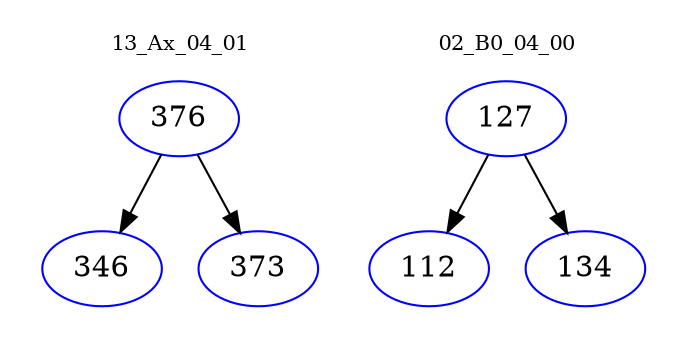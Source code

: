 digraph{
subgraph cluster_0 {
color = white
label = "13_Ax_04_01";
fontsize=10;
T0_376 [label="376", color="blue"]
T0_376 -> T0_346 [color="black"]
T0_346 [label="346", color="blue"]
T0_376 -> T0_373 [color="black"]
T0_373 [label="373", color="blue"]
}
subgraph cluster_1 {
color = white
label = "02_B0_04_00";
fontsize=10;
T1_127 [label="127", color="blue"]
T1_127 -> T1_112 [color="black"]
T1_112 [label="112", color="blue"]
T1_127 -> T1_134 [color="black"]
T1_134 [label="134", color="blue"]
}
}
